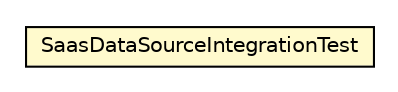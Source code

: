 #!/usr/local/bin/dot
#
# Class diagram 
# Generated by UMLGraph version R5_6_6-8-g8d7759 (http://www.umlgraph.org/)
#

digraph G {
	edge [fontname="Helvetica",fontsize=10,labelfontname="Helvetica",labelfontsize=10];
	node [fontname="Helvetica",fontsize=10,shape=plaintext];
	nodesep=0.25;
	ranksep=0.5;
	// org.dayatang.datasource4saas.SaasDataSourceIntegrationTest
	c40720 [label=<<table title="org.dayatang.datasource4saas.SaasDataSourceIntegrationTest" border="0" cellborder="1" cellspacing="0" cellpadding="2" port="p" bgcolor="lemonChiffon" href="./SaasDataSourceIntegrationTest.html">
		<tr><td><table border="0" cellspacing="0" cellpadding="1">
<tr><td align="center" balign="center"> SaasDataSourceIntegrationTest </td></tr>
		</table></td></tr>
		</table>>, URL="./SaasDataSourceIntegrationTest.html", fontname="Helvetica", fontcolor="black", fontsize=10.0];
}

